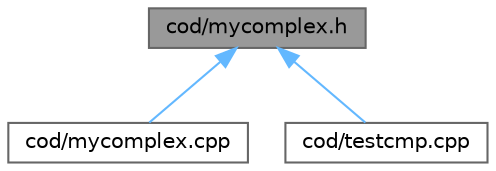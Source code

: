 digraph "cod/mycomplex.h"
{
 // LATEX_PDF_SIZE
  bgcolor="transparent";
  edge [fontname=Helvetica,fontsize=10,labelfontname=Helvetica,labelfontsize=10];
  node [fontname=Helvetica,fontsize=10,shape=box,height=0.2,width=0.4];
  Node1 [label="cod/mycomplex.h",height=0.2,width=0.4,color="gray40", fillcolor="grey60", style="filled", fontcolor="black",tooltip="Заголовочный файл класса Complex."];
  Node1 -> Node2 [dir="back",color="steelblue1",style="solid"];
  Node2 [label="cod/mycomplex.cpp",height=0.2,width=0.4,color="grey40", fillcolor="white", style="filled",URL="$mycomplex_8cpp.html",tooltip=" "];
  Node1 -> Node3 [dir="back",color="steelblue1",style="solid"];
  Node3 [label="cod/testcmp.cpp",height=0.2,width=0.4,color="grey40", fillcolor="white", style="filled",URL="$testcmp_8cpp.html",tooltip=" "];
}
